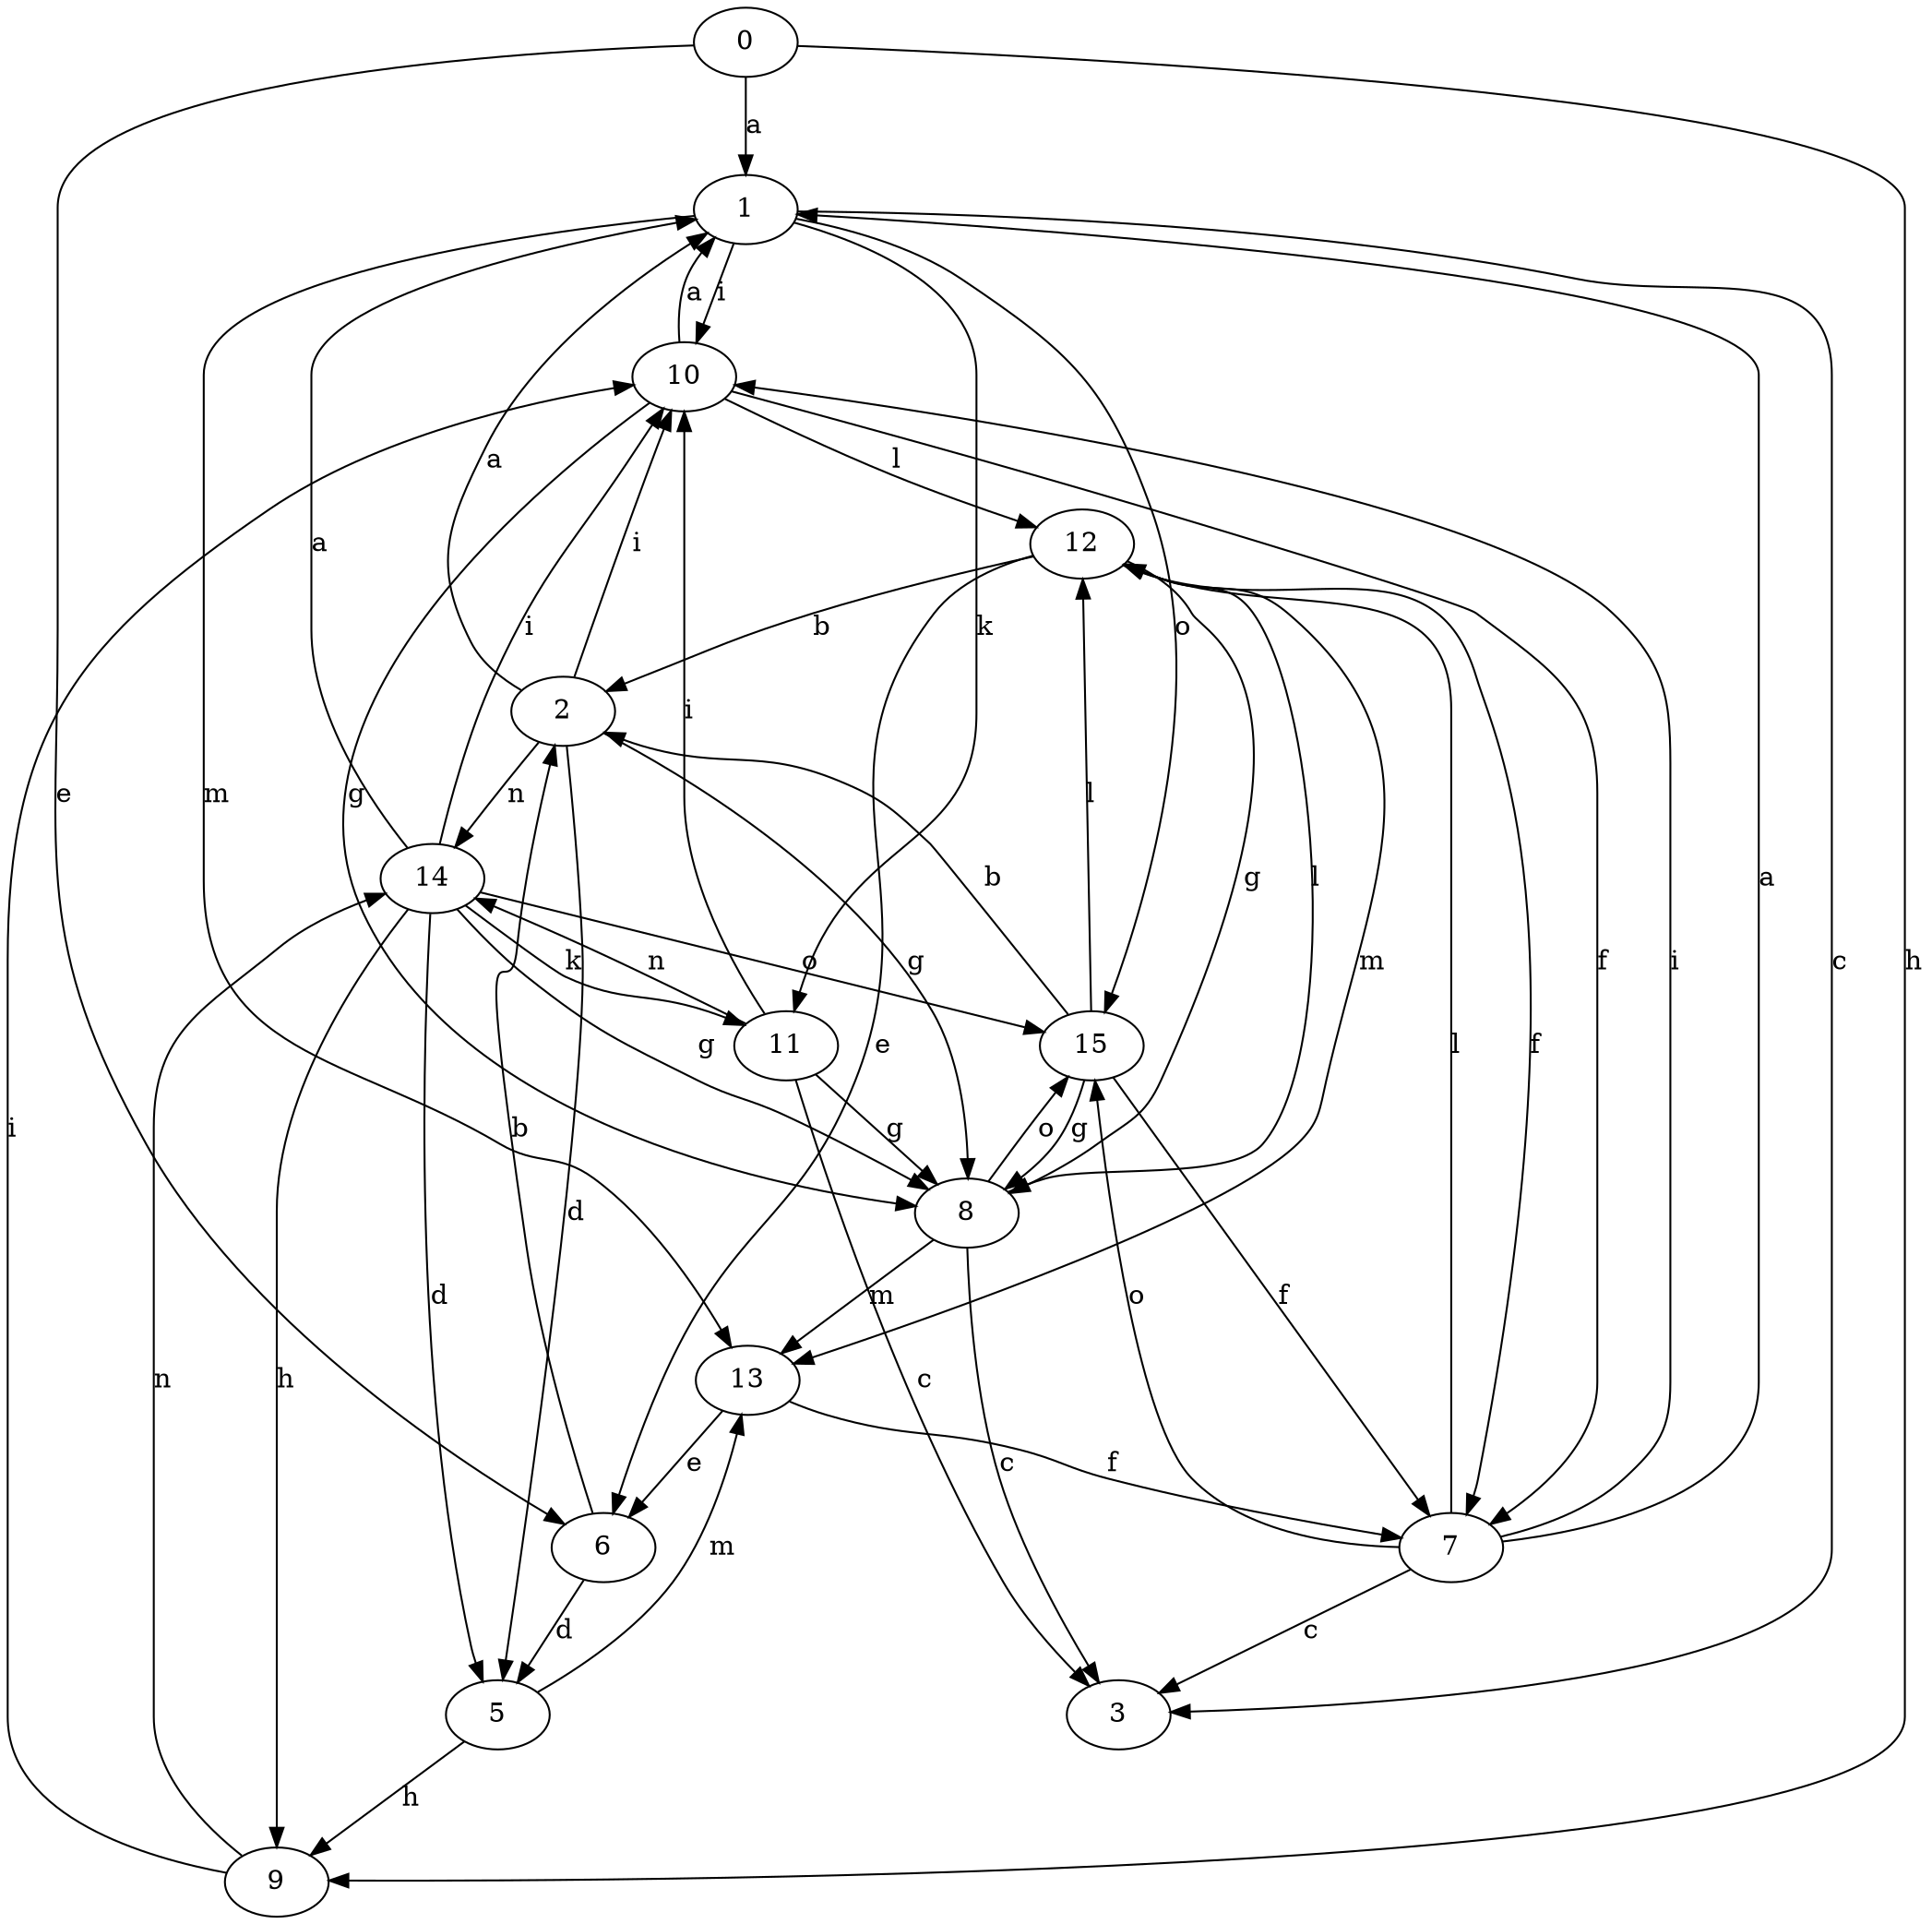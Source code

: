 strict digraph  {
1;
2;
3;
5;
6;
7;
8;
9;
0;
10;
11;
12;
13;
14;
15;
1 -> 3  [label=c];
1 -> 10  [label=i];
1 -> 11  [label=k];
1 -> 13  [label=m];
1 -> 15  [label=o];
2 -> 1  [label=a];
2 -> 5  [label=d];
2 -> 8  [label=g];
2 -> 10  [label=i];
2 -> 14  [label=n];
5 -> 9  [label=h];
5 -> 13  [label=m];
6 -> 2  [label=b];
6 -> 5  [label=d];
7 -> 1  [label=a];
7 -> 3  [label=c];
7 -> 10  [label=i];
7 -> 12  [label=l];
7 -> 15  [label=o];
8 -> 3  [label=c];
8 -> 12  [label=l];
8 -> 13  [label=m];
8 -> 15  [label=o];
9 -> 10  [label=i];
9 -> 14  [label=n];
0 -> 1  [label=a];
0 -> 6  [label=e];
0 -> 9  [label=h];
10 -> 1  [label=a];
10 -> 7  [label=f];
10 -> 8  [label=g];
10 -> 12  [label=l];
11 -> 3  [label=c];
11 -> 8  [label=g];
11 -> 10  [label=i];
11 -> 14  [label=n];
12 -> 2  [label=b];
12 -> 6  [label=e];
12 -> 7  [label=f];
12 -> 8  [label=g];
12 -> 13  [label=m];
13 -> 6  [label=e];
13 -> 7  [label=f];
14 -> 1  [label=a];
14 -> 5  [label=d];
14 -> 8  [label=g];
14 -> 9  [label=h];
14 -> 10  [label=i];
14 -> 11  [label=k];
14 -> 15  [label=o];
15 -> 2  [label=b];
15 -> 7  [label=f];
15 -> 8  [label=g];
15 -> 12  [label=l];
}
